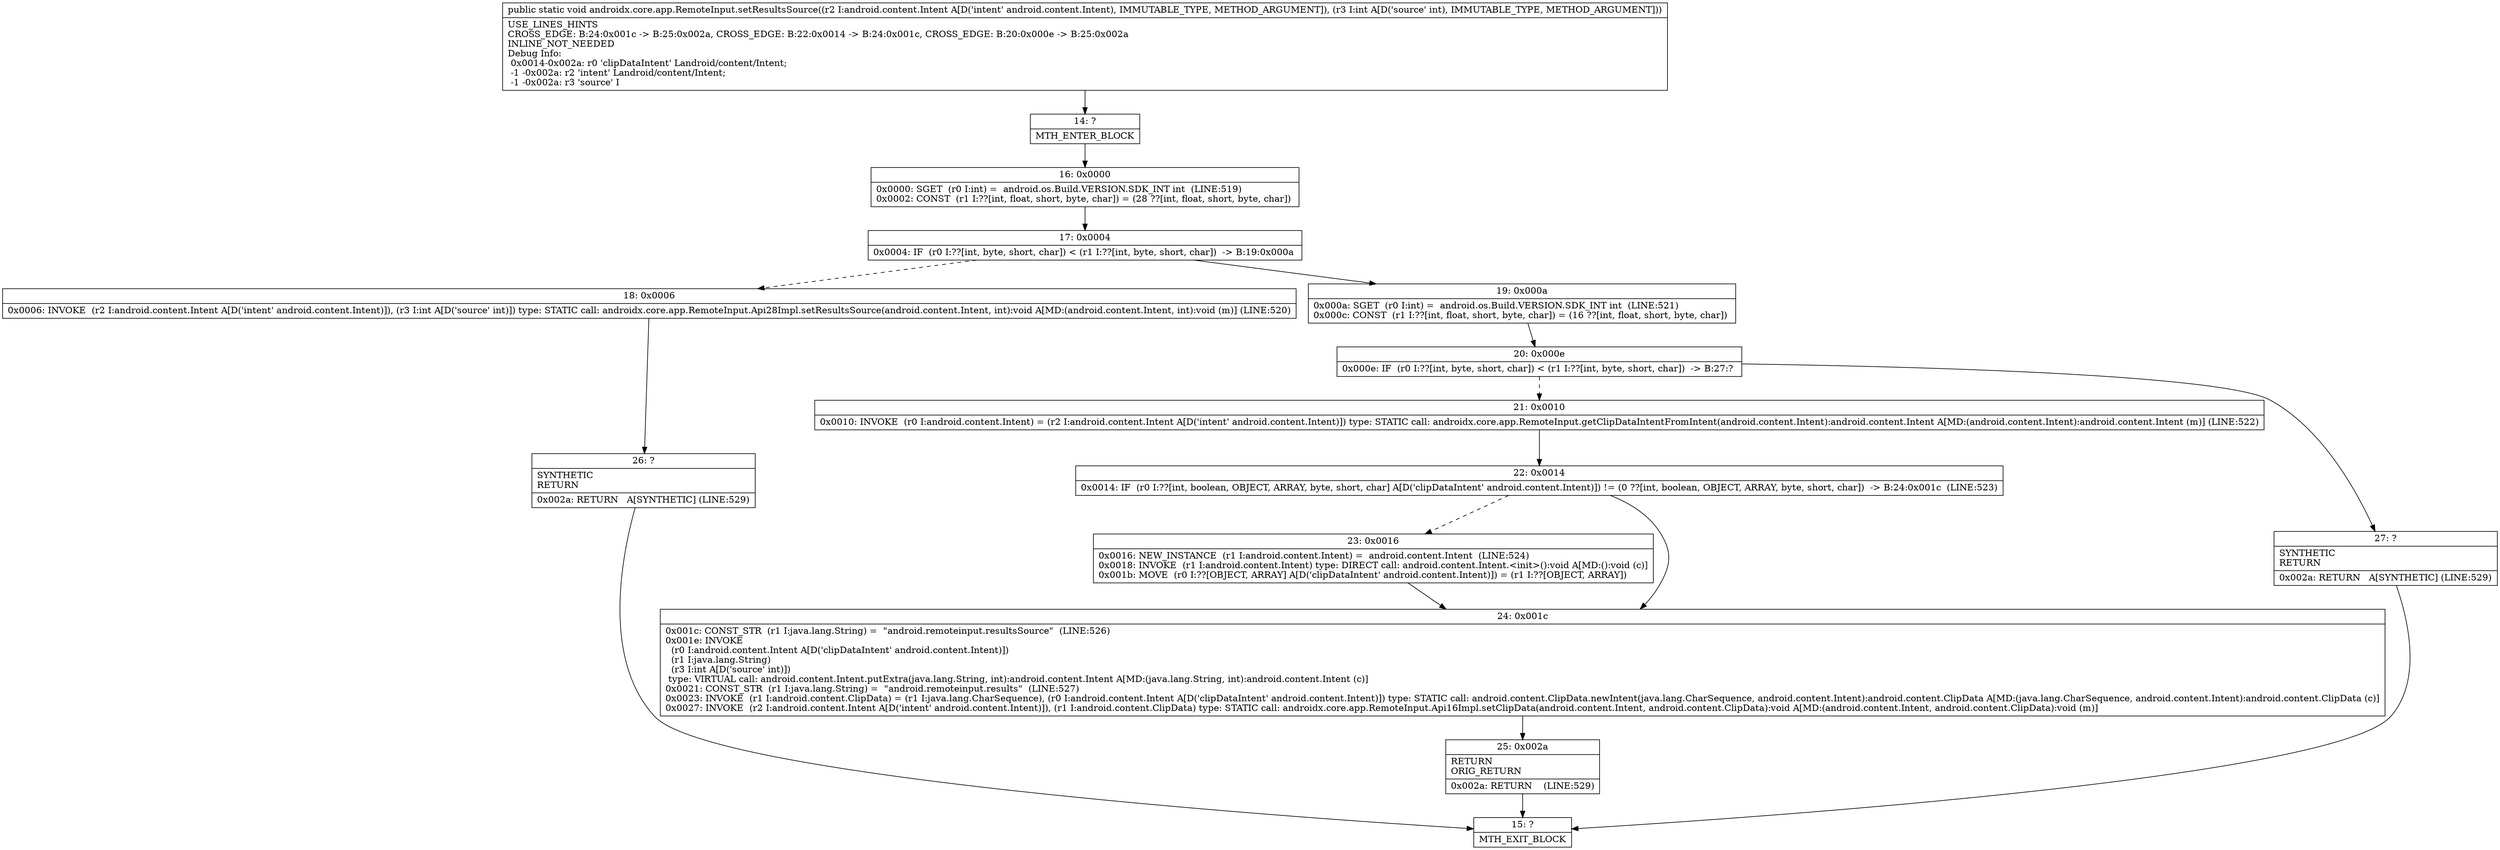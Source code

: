 digraph "CFG forandroidx.core.app.RemoteInput.setResultsSource(Landroid\/content\/Intent;I)V" {
Node_14 [shape=record,label="{14\:\ ?|MTH_ENTER_BLOCK\l}"];
Node_16 [shape=record,label="{16\:\ 0x0000|0x0000: SGET  (r0 I:int) =  android.os.Build.VERSION.SDK_INT int  (LINE:519)\l0x0002: CONST  (r1 I:??[int, float, short, byte, char]) = (28 ??[int, float, short, byte, char]) \l}"];
Node_17 [shape=record,label="{17\:\ 0x0004|0x0004: IF  (r0 I:??[int, byte, short, char]) \< (r1 I:??[int, byte, short, char])  \-\> B:19:0x000a \l}"];
Node_18 [shape=record,label="{18\:\ 0x0006|0x0006: INVOKE  (r2 I:android.content.Intent A[D('intent' android.content.Intent)]), (r3 I:int A[D('source' int)]) type: STATIC call: androidx.core.app.RemoteInput.Api28Impl.setResultsSource(android.content.Intent, int):void A[MD:(android.content.Intent, int):void (m)] (LINE:520)\l}"];
Node_26 [shape=record,label="{26\:\ ?|SYNTHETIC\lRETURN\l|0x002a: RETURN   A[SYNTHETIC] (LINE:529)\l}"];
Node_15 [shape=record,label="{15\:\ ?|MTH_EXIT_BLOCK\l}"];
Node_19 [shape=record,label="{19\:\ 0x000a|0x000a: SGET  (r0 I:int) =  android.os.Build.VERSION.SDK_INT int  (LINE:521)\l0x000c: CONST  (r1 I:??[int, float, short, byte, char]) = (16 ??[int, float, short, byte, char]) \l}"];
Node_20 [shape=record,label="{20\:\ 0x000e|0x000e: IF  (r0 I:??[int, byte, short, char]) \< (r1 I:??[int, byte, short, char])  \-\> B:27:? \l}"];
Node_21 [shape=record,label="{21\:\ 0x0010|0x0010: INVOKE  (r0 I:android.content.Intent) = (r2 I:android.content.Intent A[D('intent' android.content.Intent)]) type: STATIC call: androidx.core.app.RemoteInput.getClipDataIntentFromIntent(android.content.Intent):android.content.Intent A[MD:(android.content.Intent):android.content.Intent (m)] (LINE:522)\l}"];
Node_22 [shape=record,label="{22\:\ 0x0014|0x0014: IF  (r0 I:??[int, boolean, OBJECT, ARRAY, byte, short, char] A[D('clipDataIntent' android.content.Intent)]) != (0 ??[int, boolean, OBJECT, ARRAY, byte, short, char])  \-\> B:24:0x001c  (LINE:523)\l}"];
Node_23 [shape=record,label="{23\:\ 0x0016|0x0016: NEW_INSTANCE  (r1 I:android.content.Intent) =  android.content.Intent  (LINE:524)\l0x0018: INVOKE  (r1 I:android.content.Intent) type: DIRECT call: android.content.Intent.\<init\>():void A[MD:():void (c)]\l0x001b: MOVE  (r0 I:??[OBJECT, ARRAY] A[D('clipDataIntent' android.content.Intent)]) = (r1 I:??[OBJECT, ARRAY]) \l}"];
Node_24 [shape=record,label="{24\:\ 0x001c|0x001c: CONST_STR  (r1 I:java.lang.String) =  \"android.remoteinput.resultsSource\"  (LINE:526)\l0x001e: INVOKE  \l  (r0 I:android.content.Intent A[D('clipDataIntent' android.content.Intent)])\l  (r1 I:java.lang.String)\l  (r3 I:int A[D('source' int)])\l type: VIRTUAL call: android.content.Intent.putExtra(java.lang.String, int):android.content.Intent A[MD:(java.lang.String, int):android.content.Intent (c)]\l0x0021: CONST_STR  (r1 I:java.lang.String) =  \"android.remoteinput.results\"  (LINE:527)\l0x0023: INVOKE  (r1 I:android.content.ClipData) = (r1 I:java.lang.CharSequence), (r0 I:android.content.Intent A[D('clipDataIntent' android.content.Intent)]) type: STATIC call: android.content.ClipData.newIntent(java.lang.CharSequence, android.content.Intent):android.content.ClipData A[MD:(java.lang.CharSequence, android.content.Intent):android.content.ClipData (c)]\l0x0027: INVOKE  (r2 I:android.content.Intent A[D('intent' android.content.Intent)]), (r1 I:android.content.ClipData) type: STATIC call: androidx.core.app.RemoteInput.Api16Impl.setClipData(android.content.Intent, android.content.ClipData):void A[MD:(android.content.Intent, android.content.ClipData):void (m)]\l}"];
Node_25 [shape=record,label="{25\:\ 0x002a|RETURN\lORIG_RETURN\l|0x002a: RETURN    (LINE:529)\l}"];
Node_27 [shape=record,label="{27\:\ ?|SYNTHETIC\lRETURN\l|0x002a: RETURN   A[SYNTHETIC] (LINE:529)\l}"];
MethodNode[shape=record,label="{public static void androidx.core.app.RemoteInput.setResultsSource((r2 I:android.content.Intent A[D('intent' android.content.Intent), IMMUTABLE_TYPE, METHOD_ARGUMENT]), (r3 I:int A[D('source' int), IMMUTABLE_TYPE, METHOD_ARGUMENT]))  | USE_LINES_HINTS\lCROSS_EDGE: B:24:0x001c \-\> B:25:0x002a, CROSS_EDGE: B:22:0x0014 \-\> B:24:0x001c, CROSS_EDGE: B:20:0x000e \-\> B:25:0x002a\lINLINE_NOT_NEEDED\lDebug Info:\l  0x0014\-0x002a: r0 'clipDataIntent' Landroid\/content\/Intent;\l  \-1 \-0x002a: r2 'intent' Landroid\/content\/Intent;\l  \-1 \-0x002a: r3 'source' I\l}"];
MethodNode -> Node_14;Node_14 -> Node_16;
Node_16 -> Node_17;
Node_17 -> Node_18[style=dashed];
Node_17 -> Node_19;
Node_18 -> Node_26;
Node_26 -> Node_15;
Node_19 -> Node_20;
Node_20 -> Node_21[style=dashed];
Node_20 -> Node_27;
Node_21 -> Node_22;
Node_22 -> Node_23[style=dashed];
Node_22 -> Node_24;
Node_23 -> Node_24;
Node_24 -> Node_25;
Node_25 -> Node_15;
Node_27 -> Node_15;
}


